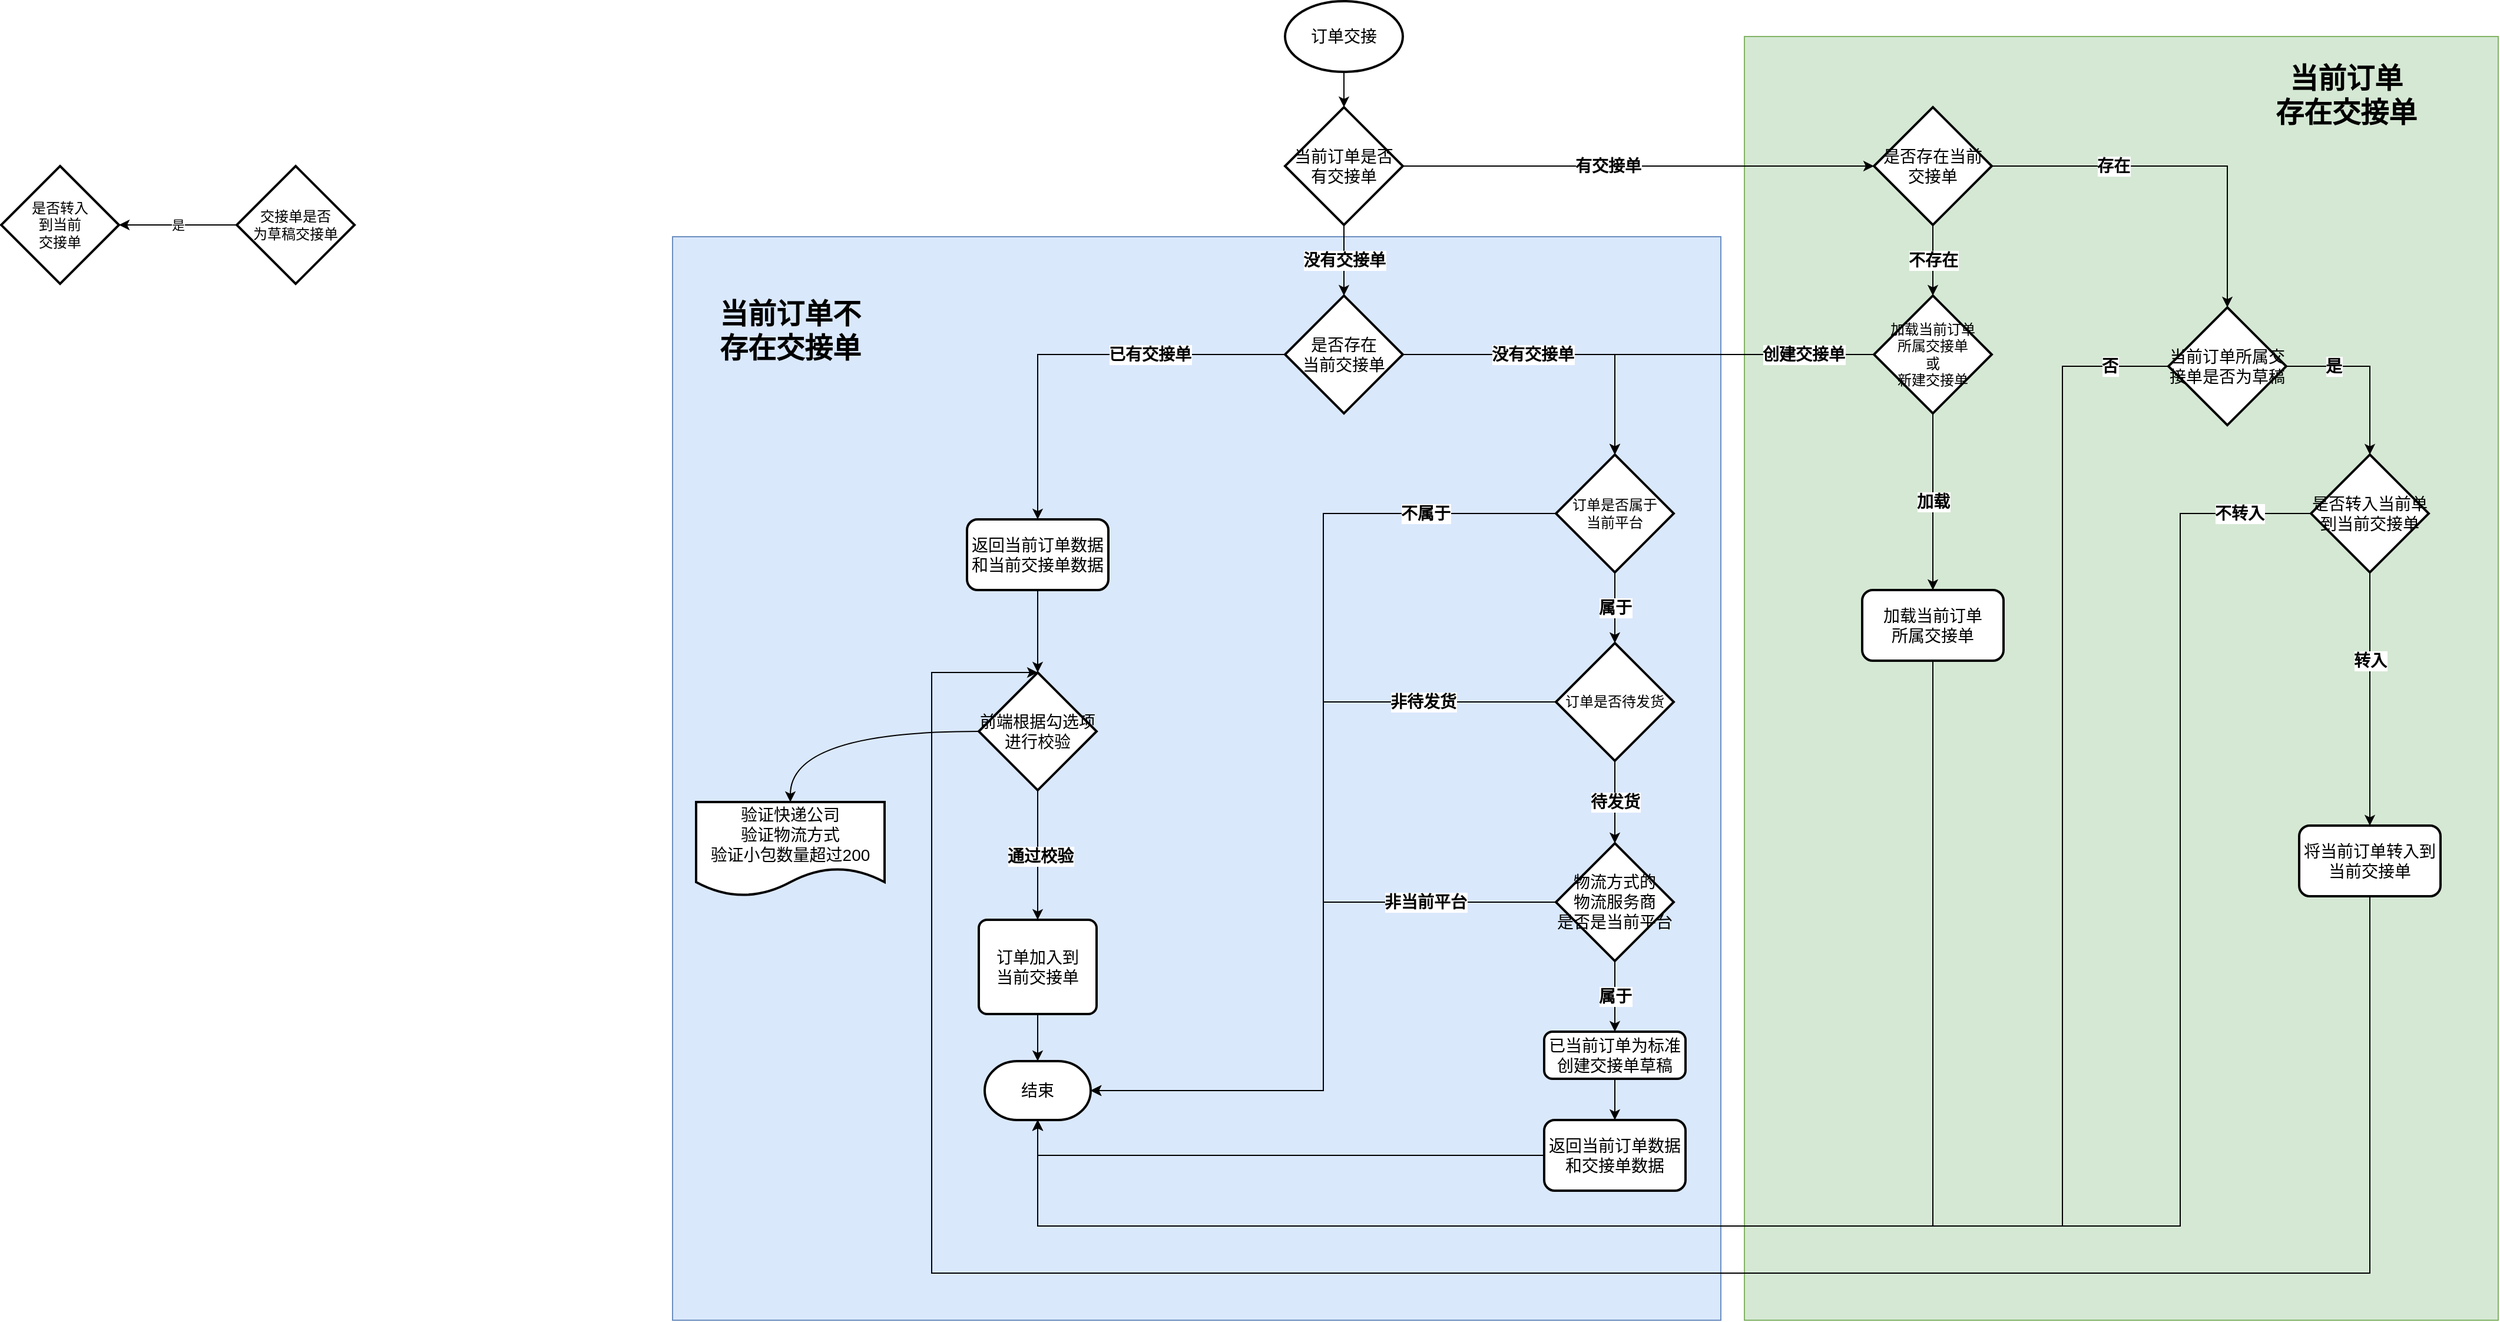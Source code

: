 <mxfile version="21.1.8" type="github">
  <diagram name="第 1 页" id="Zu895qKpGqfJF8_NdcSO">
    <mxGraphModel dx="2261" dy="1925" grid="1" gridSize="10" guides="1" tooltips="1" connect="1" arrows="1" fold="1" page="1" pageScale="1" pageWidth="827" pageHeight="1169" math="0" shadow="0">
      <root>
        <mxCell id="0" />
        <mxCell id="1" parent="0" />
        <mxCell id="1rTdvhS_EnYdTGoQ4SmT-110" value="" style="rounded=0;whiteSpace=wrap;html=1;glass=0;shadow=0;fillColor=#d5e8d4;strokeColor=#82b366;" vertex="1" parent="1">
          <mxGeometry x="760" y="-40" width="640" height="1090" as="geometry" />
        </mxCell>
        <mxCell id="1rTdvhS_EnYdTGoQ4SmT-105" value="" style="rounded=0;whiteSpace=wrap;html=1;fillColor=#dae8fc;strokeColor=#6c8ebf;glass=0;shadow=0;" vertex="1" parent="1">
          <mxGeometry x="-150" y="130" width="890" height="920" as="geometry" />
        </mxCell>
        <mxCell id="1rTdvhS_EnYdTGoQ4SmT-6" value="&lt;b&gt;&lt;font style=&quot;font-size: 14px;&quot;&gt;没有交接单&lt;/font&gt;&lt;/b&gt;" style="edgeStyle=orthogonalEdgeStyle;rounded=0;orthogonalLoop=1;jettySize=auto;html=1;" edge="1" parent="1" source="1rTdvhS_EnYdTGoQ4SmT-2" target="1rTdvhS_EnYdTGoQ4SmT-7">
          <mxGeometry x="-0.17" relative="1" as="geometry">
            <mxPoint x="590" y="300" as="targetPoint" />
            <Array as="points">
              <mxPoint x="650" y="230" />
            </Array>
            <mxPoint as="offset" />
          </mxGeometry>
        </mxCell>
        <mxCell id="1rTdvhS_EnYdTGoQ4SmT-25" value="" style="edgeStyle=orthogonalEdgeStyle;rounded=0;orthogonalLoop=1;jettySize=auto;html=1;" edge="1" parent="1" source="1rTdvhS_EnYdTGoQ4SmT-2" target="1rTdvhS_EnYdTGoQ4SmT-24">
          <mxGeometry relative="1" as="geometry" />
        </mxCell>
        <mxCell id="1rTdvhS_EnYdTGoQ4SmT-26" value="&lt;b&gt;&lt;font style=&quot;font-size: 14px;&quot;&gt;已有交接单&lt;/font&gt;&lt;/b&gt;" style="edgeLabel;html=1;align=center;verticalAlign=middle;resizable=0;points=[];" vertex="1" connectable="0" parent="1rTdvhS_EnYdTGoQ4SmT-25">
          <mxGeometry x="-0.1" y="1" relative="1" as="geometry">
            <mxPoint x="42" y="-1" as="offset" />
          </mxGeometry>
        </mxCell>
        <mxCell id="1rTdvhS_EnYdTGoQ4SmT-2" value="&lt;span style=&quot;font-size: 14px;&quot;&gt;是否存在&lt;br&gt;当前交接单&lt;/span&gt;" style="strokeWidth=2;html=1;shape=mxgraph.flowchart.decision;whiteSpace=wrap;" vertex="1" parent="1">
          <mxGeometry x="370" y="180" width="100" height="100" as="geometry" />
        </mxCell>
        <mxCell id="1rTdvhS_EnYdTGoQ4SmT-10" value="&lt;font style=&quot;font-size: 14px;&quot;&gt;&lt;b&gt;属于&lt;/b&gt;&lt;/font&gt;" style="edgeStyle=orthogonalEdgeStyle;rounded=0;orthogonalLoop=1;jettySize=auto;html=1;" edge="1" parent="1" source="1rTdvhS_EnYdTGoQ4SmT-7" target="1rTdvhS_EnYdTGoQ4SmT-9">
          <mxGeometry relative="1" as="geometry">
            <mxPoint as="offset" />
          </mxGeometry>
        </mxCell>
        <mxCell id="1rTdvhS_EnYdTGoQ4SmT-15" style="edgeStyle=orthogonalEdgeStyle;rounded=0;orthogonalLoop=1;jettySize=auto;html=1;entryX=1;entryY=0.5;entryDx=0;entryDy=0;entryPerimeter=0;" edge="1" parent="1" source="1rTdvhS_EnYdTGoQ4SmT-7" target="1rTdvhS_EnYdTGoQ4SmT-8">
          <mxGeometry relative="1" as="geometry" />
        </mxCell>
        <mxCell id="1rTdvhS_EnYdTGoQ4SmT-18" value="&lt;b&gt;&lt;font style=&quot;font-size: 14px;&quot;&gt;不属于&lt;/font&gt;&lt;/b&gt;" style="edgeLabel;html=1;align=center;verticalAlign=middle;resizable=0;points=[];" vertex="1" connectable="0" parent="1rTdvhS_EnYdTGoQ4SmT-15">
          <mxGeometry x="-0.81" y="-1" relative="1" as="geometry">
            <mxPoint x="-27" y="1" as="offset" />
          </mxGeometry>
        </mxCell>
        <mxCell id="1rTdvhS_EnYdTGoQ4SmT-7" value="订单是否属于&lt;br&gt;当前平台" style="strokeWidth=2;html=1;shape=mxgraph.flowchart.decision;whiteSpace=wrap;" vertex="1" parent="1">
          <mxGeometry x="600" y="315" width="100" height="100" as="geometry" />
        </mxCell>
        <mxCell id="1rTdvhS_EnYdTGoQ4SmT-8" value="&lt;font style=&quot;font-size: 14px;&quot;&gt;结束&lt;/font&gt;" style="strokeWidth=2;html=1;shape=mxgraph.flowchart.terminator;whiteSpace=wrap;" vertex="1" parent="1">
          <mxGeometry x="115" y="830" width="90" height="50" as="geometry" />
        </mxCell>
        <mxCell id="1rTdvhS_EnYdTGoQ4SmT-12" value="&lt;font style=&quot;font-size: 14px;&quot;&gt;&lt;b&gt;待发货&lt;/b&gt;&lt;/font&gt;" style="edgeStyle=orthogonalEdgeStyle;rounded=0;orthogonalLoop=1;jettySize=auto;html=1;" edge="1" parent="1" source="1rTdvhS_EnYdTGoQ4SmT-9" target="1rTdvhS_EnYdTGoQ4SmT-11">
          <mxGeometry relative="1" as="geometry" />
        </mxCell>
        <mxCell id="1rTdvhS_EnYdTGoQ4SmT-16" style="edgeStyle=orthogonalEdgeStyle;rounded=0;orthogonalLoop=1;jettySize=auto;html=1;entryX=1;entryY=0.5;entryDx=0;entryDy=0;entryPerimeter=0;" edge="1" parent="1" source="1rTdvhS_EnYdTGoQ4SmT-9" target="1rTdvhS_EnYdTGoQ4SmT-8">
          <mxGeometry relative="1" as="geometry" />
        </mxCell>
        <mxCell id="1rTdvhS_EnYdTGoQ4SmT-19" value="&lt;font style=&quot;font-size: 14px;&quot;&gt;&lt;b&gt;非待发货&lt;/b&gt;&lt;/font&gt;" style="edgeLabel;html=1;align=center;verticalAlign=middle;resizable=0;points=[];" vertex="1" connectable="0" parent="1rTdvhS_EnYdTGoQ4SmT-16">
          <mxGeometry x="-0.721" relative="1" as="geometry">
            <mxPoint x="-12" as="offset" />
          </mxGeometry>
        </mxCell>
        <mxCell id="1rTdvhS_EnYdTGoQ4SmT-9" value="订单是否待发货" style="strokeWidth=2;html=1;shape=mxgraph.flowchart.decision;whiteSpace=wrap;" vertex="1" parent="1">
          <mxGeometry x="600" y="475" width="100" height="100" as="geometry" />
        </mxCell>
        <mxCell id="1rTdvhS_EnYdTGoQ4SmT-14" value="&lt;font style=&quot;font-size: 14px;&quot;&gt;&lt;b&gt;属于&lt;/b&gt;&lt;/font&gt;" style="edgeStyle=orthogonalEdgeStyle;rounded=0;orthogonalLoop=1;jettySize=auto;html=1;" edge="1" parent="1" source="1rTdvhS_EnYdTGoQ4SmT-11" target="1rTdvhS_EnYdTGoQ4SmT-13">
          <mxGeometry relative="1" as="geometry">
            <Array as="points">
              <mxPoint x="650" y="765" />
              <mxPoint x="650" y="765" />
            </Array>
          </mxGeometry>
        </mxCell>
        <mxCell id="1rTdvhS_EnYdTGoQ4SmT-17" style="edgeStyle=orthogonalEdgeStyle;rounded=0;orthogonalLoop=1;jettySize=auto;html=1;entryX=1;entryY=0.5;entryDx=0;entryDy=0;entryPerimeter=0;" edge="1" parent="1" source="1rTdvhS_EnYdTGoQ4SmT-11" target="1rTdvhS_EnYdTGoQ4SmT-8">
          <mxGeometry relative="1" as="geometry" />
        </mxCell>
        <mxCell id="1rTdvhS_EnYdTGoQ4SmT-20" value="&lt;b&gt;&lt;font style=&quot;font-size: 14px;&quot;&gt;非当前平台&lt;/font&gt;&lt;/b&gt;" style="edgeLabel;html=1;align=center;verticalAlign=middle;resizable=0;points=[];" vertex="1" connectable="0" parent="1rTdvhS_EnYdTGoQ4SmT-17">
          <mxGeometry x="-0.665" y="3" relative="1" as="geometry">
            <mxPoint x="-18" y="-3" as="offset" />
          </mxGeometry>
        </mxCell>
        <mxCell id="1rTdvhS_EnYdTGoQ4SmT-11" value="&lt;font style=&quot;font-size: 14px;&quot;&gt;物流方式的&lt;br&gt;物流服务商&lt;br&gt;是否是当前平台&lt;/font&gt;" style="strokeWidth=2;html=1;shape=mxgraph.flowchart.decision;whiteSpace=wrap;" vertex="1" parent="1">
          <mxGeometry x="600" y="645" width="100" height="100" as="geometry" />
        </mxCell>
        <mxCell id="1rTdvhS_EnYdTGoQ4SmT-29" style="edgeStyle=orthogonalEdgeStyle;rounded=0;orthogonalLoop=1;jettySize=auto;html=1;" edge="1" parent="1" source="1rTdvhS_EnYdTGoQ4SmT-13" target="1rTdvhS_EnYdTGoQ4SmT-28">
          <mxGeometry relative="1" as="geometry" />
        </mxCell>
        <mxCell id="1rTdvhS_EnYdTGoQ4SmT-13" value="&lt;font style=&quot;font-size: 14px;&quot;&gt;已当前订单为标准创建交接单草稿&lt;/font&gt;" style="rounded=1;whiteSpace=wrap;html=1;absoluteArcSize=1;arcSize=14;strokeWidth=2;" vertex="1" parent="1">
          <mxGeometry x="590" y="805" width="120" height="40" as="geometry" />
        </mxCell>
        <mxCell id="1rTdvhS_EnYdTGoQ4SmT-75" style="edgeStyle=orthogonalEdgeStyle;rounded=0;orthogonalLoop=1;jettySize=auto;html=1;" edge="1" parent="1" source="1rTdvhS_EnYdTGoQ4SmT-24" target="1rTdvhS_EnYdTGoQ4SmT-37">
          <mxGeometry relative="1" as="geometry" />
        </mxCell>
        <mxCell id="1rTdvhS_EnYdTGoQ4SmT-24" value="&lt;font style=&quot;font-size: 14px;&quot;&gt;返回当前订单数据&lt;br&gt;和当前交接单数据&lt;/font&gt;" style="rounded=1;whiteSpace=wrap;html=1;strokeWidth=2;" vertex="1" parent="1">
          <mxGeometry x="100" y="370" width="120" height="60" as="geometry" />
        </mxCell>
        <mxCell id="1rTdvhS_EnYdTGoQ4SmT-34" style="edgeStyle=orthogonalEdgeStyle;rounded=0;orthogonalLoop=1;jettySize=auto;html=1;entryX=0.5;entryY=1;entryDx=0;entryDy=0;entryPerimeter=0;exitX=0;exitY=0.5;exitDx=0;exitDy=0;" edge="1" parent="1" source="1rTdvhS_EnYdTGoQ4SmT-28" target="1rTdvhS_EnYdTGoQ4SmT-8">
          <mxGeometry relative="1" as="geometry" />
        </mxCell>
        <mxCell id="1rTdvhS_EnYdTGoQ4SmT-28" value="&lt;font style=&quot;font-size: 14px;&quot;&gt;返回当前订单数据&lt;br&gt;和交接单数据&lt;/font&gt;" style="rounded=1;whiteSpace=wrap;html=1;strokeWidth=2;" vertex="1" parent="1">
          <mxGeometry x="590" y="880" width="120" height="60" as="geometry" />
        </mxCell>
        <mxCell id="1rTdvhS_EnYdTGoQ4SmT-42" value="" style="edgeStyle=orthogonalEdgeStyle;rounded=0;orthogonalLoop=1;jettySize=auto;html=1;entryX=0.5;entryY=0;entryDx=0;entryDy=0;" edge="1" parent="1" source="1rTdvhS_EnYdTGoQ4SmT-37" target="1rTdvhS_EnYdTGoQ4SmT-46">
          <mxGeometry relative="1" as="geometry">
            <mxPoint x="-20" y="490" as="targetPoint" />
          </mxGeometry>
        </mxCell>
        <mxCell id="1rTdvhS_EnYdTGoQ4SmT-43" value="&lt;b&gt;&lt;font style=&quot;font-size: 14px;&quot;&gt;通过校验&lt;/font&gt;&lt;/b&gt;" style="edgeLabel;html=1;align=center;verticalAlign=middle;resizable=0;points=[];" vertex="1" connectable="0" parent="1rTdvhS_EnYdTGoQ4SmT-42">
          <mxGeometry x="0.215" relative="1" as="geometry">
            <mxPoint x="2" y="-11" as="offset" />
          </mxGeometry>
        </mxCell>
        <mxCell id="1rTdvhS_EnYdTGoQ4SmT-49" value="" style="edgeStyle=orthogonalEdgeStyle;orthogonalLoop=1;jettySize=auto;html=1;curved=1;" edge="1" parent="1" source="1rTdvhS_EnYdTGoQ4SmT-37" target="1rTdvhS_EnYdTGoQ4SmT-48">
          <mxGeometry relative="1" as="geometry" />
        </mxCell>
        <mxCell id="1rTdvhS_EnYdTGoQ4SmT-37" value="&lt;font style=&quot;font-size: 14px;&quot;&gt;前端根据勾选项&lt;br style=&quot;border-color: var(--border-color);&quot;&gt;进行校验&lt;/font&gt;" style="strokeWidth=2;html=1;shape=mxgraph.flowchart.decision;whiteSpace=wrap;" vertex="1" parent="1">
          <mxGeometry x="110" y="500" width="100" height="100" as="geometry" />
        </mxCell>
        <mxCell id="1rTdvhS_EnYdTGoQ4SmT-47" style="edgeStyle=orthogonalEdgeStyle;rounded=0;orthogonalLoop=1;jettySize=auto;html=1;" edge="1" parent="1" source="1rTdvhS_EnYdTGoQ4SmT-46" target="1rTdvhS_EnYdTGoQ4SmT-8">
          <mxGeometry relative="1" as="geometry" />
        </mxCell>
        <mxCell id="1rTdvhS_EnYdTGoQ4SmT-46" value="&lt;font style=&quot;font-size: 14px;&quot;&gt;订单加入到&lt;br&gt;当前交接单&lt;/font&gt;" style="rounded=1;whiteSpace=wrap;html=1;absoluteArcSize=1;arcSize=14;strokeWidth=2;" vertex="1" parent="1">
          <mxGeometry x="110" y="710" width="100" height="80" as="geometry" />
        </mxCell>
        <mxCell id="1rTdvhS_EnYdTGoQ4SmT-48" value="&lt;font style=&quot;font-size: 14px;&quot;&gt;验证快递公司&lt;br&gt;验证物流方式&lt;br&gt;验证小包数量超过200&lt;/font&gt;" style="shape=document;whiteSpace=wrap;html=1;boundedLbl=1;strokeWidth=2;" vertex="1" parent="1">
          <mxGeometry x="-130" y="610" width="160" height="80" as="geometry" />
        </mxCell>
        <mxCell id="1rTdvhS_EnYdTGoQ4SmT-81" style="edgeStyle=orthogonalEdgeStyle;rounded=0;orthogonalLoop=1;jettySize=auto;html=1;entryX=0;entryY=0.5;entryDx=0;entryDy=0;entryPerimeter=0;" edge="1" parent="1" source="1rTdvhS_EnYdTGoQ4SmT-66" target="1rTdvhS_EnYdTGoQ4SmT-76">
          <mxGeometry relative="1" as="geometry" />
        </mxCell>
        <mxCell id="1rTdvhS_EnYdTGoQ4SmT-82" value="&lt;font style=&quot;font-size: 14px;&quot;&gt;&lt;b&gt;有交接单&lt;/b&gt;&lt;/font&gt;" style="edgeLabel;html=1;align=center;verticalAlign=middle;resizable=0;points=[];" vertex="1" connectable="0" parent="1rTdvhS_EnYdTGoQ4SmT-81">
          <mxGeometry x="-0.13" y="1" relative="1" as="geometry">
            <mxPoint y="1" as="offset" />
          </mxGeometry>
        </mxCell>
        <mxCell id="1rTdvhS_EnYdTGoQ4SmT-103" value="&lt;b&gt;&lt;font style=&quot;font-size: 14px;&quot;&gt;没有交接单&lt;/font&gt;&lt;/b&gt;" style="edgeStyle=orthogonalEdgeStyle;rounded=0;orthogonalLoop=1;jettySize=auto;html=1;entryX=0.5;entryY=0;entryDx=0;entryDy=0;entryPerimeter=0;" edge="1" parent="1" source="1rTdvhS_EnYdTGoQ4SmT-66" target="1rTdvhS_EnYdTGoQ4SmT-2">
          <mxGeometry relative="1" as="geometry" />
        </mxCell>
        <mxCell id="1rTdvhS_EnYdTGoQ4SmT-66" value="&lt;font style=&quot;font-size: 14px;&quot;&gt;当前订单是否&lt;br&gt;有交接单&lt;/font&gt;" style="strokeWidth=2;html=1;shape=mxgraph.flowchart.decision;whiteSpace=wrap;" vertex="1" parent="1">
          <mxGeometry x="370" y="20" width="100" height="100" as="geometry" />
        </mxCell>
        <mxCell id="1rTdvhS_EnYdTGoQ4SmT-70" value="是" style="edgeStyle=orthogonalEdgeStyle;rounded=0;orthogonalLoop=1;jettySize=auto;html=1;" edge="1" parent="1" source="1rTdvhS_EnYdTGoQ4SmT-67" target="1rTdvhS_EnYdTGoQ4SmT-69">
          <mxGeometry relative="1" as="geometry" />
        </mxCell>
        <mxCell id="1rTdvhS_EnYdTGoQ4SmT-67" value="交接单是否&lt;br&gt;为草稿交接单" style="strokeWidth=2;html=1;shape=mxgraph.flowchart.decision;whiteSpace=wrap;" vertex="1" parent="1">
          <mxGeometry x="-520" y="70" width="100" height="100" as="geometry" />
        </mxCell>
        <mxCell id="1rTdvhS_EnYdTGoQ4SmT-69" value="是否转入&lt;br&gt;到当前&lt;br&gt;交接单" style="strokeWidth=2;html=1;shape=mxgraph.flowchart.decision;whiteSpace=wrap;" vertex="1" parent="1">
          <mxGeometry x="-720" y="70" width="100" height="100" as="geometry" />
        </mxCell>
        <mxCell id="1rTdvhS_EnYdTGoQ4SmT-78" value="&lt;b&gt;&lt;font style=&quot;font-size: 14px;&quot;&gt;不存在&lt;/font&gt;&lt;/b&gt;" style="edgeStyle=orthogonalEdgeStyle;rounded=0;orthogonalLoop=1;jettySize=auto;html=1;" edge="1" parent="1" source="1rTdvhS_EnYdTGoQ4SmT-76" target="1rTdvhS_EnYdTGoQ4SmT-77">
          <mxGeometry relative="1" as="geometry" />
        </mxCell>
        <mxCell id="1rTdvhS_EnYdTGoQ4SmT-85" value="&lt;font style=&quot;font-size: 14px;&quot;&gt;&lt;b&gt;存在&lt;/b&gt;&lt;/font&gt;" style="edgeStyle=orthogonalEdgeStyle;rounded=0;orthogonalLoop=1;jettySize=auto;html=1;" edge="1" parent="1" source="1rTdvhS_EnYdTGoQ4SmT-76" target="1rTdvhS_EnYdTGoQ4SmT-86">
          <mxGeometry x="-0.36" relative="1" as="geometry">
            <mxPoint x="1050" y="70" as="targetPoint" />
            <mxPoint as="offset" />
          </mxGeometry>
        </mxCell>
        <mxCell id="1rTdvhS_EnYdTGoQ4SmT-76" value="&lt;font style=&quot;font-size: 14px;&quot;&gt;是否存在当前&lt;br&gt;交接单&lt;/font&gt;" style="strokeWidth=2;html=1;shape=mxgraph.flowchart.decision;whiteSpace=wrap;" vertex="1" parent="1">
          <mxGeometry x="870" y="20" width="100" height="100" as="geometry" />
        </mxCell>
        <mxCell id="1rTdvhS_EnYdTGoQ4SmT-80" value="&lt;font style=&quot;font-size: 14px;&quot;&gt;&lt;b&gt;加载&lt;/b&gt;&lt;/font&gt;" style="edgeStyle=orthogonalEdgeStyle;rounded=0;orthogonalLoop=1;jettySize=auto;html=1;" edge="1" parent="1" source="1rTdvhS_EnYdTGoQ4SmT-77" target="1rTdvhS_EnYdTGoQ4SmT-79">
          <mxGeometry relative="1" as="geometry" />
        </mxCell>
        <mxCell id="1rTdvhS_EnYdTGoQ4SmT-83" value="&lt;b&gt;&lt;font style=&quot;font-size: 14px;&quot;&gt;创建交接单&lt;/font&gt;&lt;/b&gt;" style="edgeStyle=orthogonalEdgeStyle;rounded=0;orthogonalLoop=1;jettySize=auto;html=1;entryX=0.5;entryY=0;entryDx=0;entryDy=0;entryPerimeter=0;" edge="1" parent="1" source="1rTdvhS_EnYdTGoQ4SmT-77" target="1rTdvhS_EnYdTGoQ4SmT-7">
          <mxGeometry x="-0.607" relative="1" as="geometry">
            <Array as="points">
              <mxPoint x="650" y="230" />
            </Array>
            <mxPoint as="offset" />
          </mxGeometry>
        </mxCell>
        <mxCell id="1rTdvhS_EnYdTGoQ4SmT-77" value="加载当前订单&lt;br&gt;所属交接单&lt;br&gt;或&lt;br&gt;新建交接单" style="strokeWidth=2;html=1;shape=mxgraph.flowchart.decision;whiteSpace=wrap;" vertex="1" parent="1">
          <mxGeometry x="870" y="180" width="100" height="100" as="geometry" />
        </mxCell>
        <mxCell id="1rTdvhS_EnYdTGoQ4SmT-89" style="edgeStyle=orthogonalEdgeStyle;rounded=0;orthogonalLoop=1;jettySize=auto;html=1;entryX=0.5;entryY=1;entryDx=0;entryDy=0;entryPerimeter=0;" edge="1" parent="1" source="1rTdvhS_EnYdTGoQ4SmT-79" target="1rTdvhS_EnYdTGoQ4SmT-8">
          <mxGeometry relative="1" as="geometry">
            <Array as="points">
              <mxPoint x="920" y="970" />
              <mxPoint x="160" y="970" />
            </Array>
          </mxGeometry>
        </mxCell>
        <mxCell id="1rTdvhS_EnYdTGoQ4SmT-79" value="&lt;font style=&quot;font-size: 14px;&quot;&gt;加载当前订单&lt;br&gt;所属交接单&lt;/font&gt;" style="rounded=1;whiteSpace=wrap;html=1;strokeWidth=2;" vertex="1" parent="1">
          <mxGeometry x="860" y="430" width="120" height="60" as="geometry" />
        </mxCell>
        <mxCell id="1rTdvhS_EnYdTGoQ4SmT-88" value="&lt;font style=&quot;font-size: 14px;&quot;&gt;&lt;b&gt;是&lt;/b&gt;&lt;/font&gt;" style="edgeStyle=orthogonalEdgeStyle;rounded=0;orthogonalLoop=1;jettySize=auto;html=1;exitX=1;exitY=0.5;exitDx=0;exitDy=0;exitPerimeter=0;" edge="1" parent="1" source="1rTdvhS_EnYdTGoQ4SmT-86" target="1rTdvhS_EnYdTGoQ4SmT-87">
          <mxGeometry x="-0.46" relative="1" as="geometry">
            <mxPoint as="offset" />
          </mxGeometry>
        </mxCell>
        <mxCell id="1rTdvhS_EnYdTGoQ4SmT-90" style="edgeStyle=orthogonalEdgeStyle;rounded=0;orthogonalLoop=1;jettySize=auto;html=1;entryX=0.5;entryY=1;entryDx=0;entryDy=0;entryPerimeter=0;" edge="1" parent="1" source="1rTdvhS_EnYdTGoQ4SmT-86" target="1rTdvhS_EnYdTGoQ4SmT-8">
          <mxGeometry relative="1" as="geometry">
            <Array as="points">
              <mxPoint x="1030" y="240" />
              <mxPoint x="1030" y="970" />
              <mxPoint x="160" y="970" />
            </Array>
          </mxGeometry>
        </mxCell>
        <mxCell id="1rTdvhS_EnYdTGoQ4SmT-91" value="&lt;b&gt;&lt;font style=&quot;font-size: 14px;&quot;&gt;否&lt;/font&gt;&lt;/b&gt;" style="edgeLabel;html=1;align=center;verticalAlign=middle;resizable=0;points=[];" vertex="1" connectable="0" parent="1rTdvhS_EnYdTGoQ4SmT-90">
          <mxGeometry x="-0.936" y="-3" relative="1" as="geometry">
            <mxPoint x="7" y="3" as="offset" />
          </mxGeometry>
        </mxCell>
        <mxCell id="1rTdvhS_EnYdTGoQ4SmT-86" value="&lt;font style=&quot;font-size: 14px;&quot;&gt;当前订单所属交接单是否为草稿&lt;/font&gt;" style="strokeWidth=2;html=1;shape=mxgraph.flowchart.decision;whiteSpace=wrap;" vertex="1" parent="1">
          <mxGeometry x="1120" y="190" width="100" height="100" as="geometry" />
        </mxCell>
        <mxCell id="1rTdvhS_EnYdTGoQ4SmT-92" style="edgeStyle=orthogonalEdgeStyle;rounded=0;orthogonalLoop=1;jettySize=auto;html=1;entryX=0.5;entryY=1;entryDx=0;entryDy=0;entryPerimeter=0;exitX=0;exitY=0.5;exitDx=0;exitDy=0;exitPerimeter=0;" edge="1" parent="1" source="1rTdvhS_EnYdTGoQ4SmT-87" target="1rTdvhS_EnYdTGoQ4SmT-8">
          <mxGeometry relative="1" as="geometry">
            <Array as="points">
              <mxPoint x="1130" y="365" />
              <mxPoint x="1130" y="970" />
              <mxPoint x="160" y="970" />
            </Array>
          </mxGeometry>
        </mxCell>
        <mxCell id="1rTdvhS_EnYdTGoQ4SmT-93" value="&lt;b&gt;&lt;font style=&quot;font-size: 14px;&quot;&gt;不转入&lt;/font&gt;&lt;/b&gt;" style="edgeLabel;html=1;align=center;verticalAlign=middle;resizable=0;points=[];" vertex="1" connectable="0" parent="1rTdvhS_EnYdTGoQ4SmT-92">
          <mxGeometry x="-0.913" relative="1" as="geometry">
            <mxPoint x="16" as="offset" />
          </mxGeometry>
        </mxCell>
        <mxCell id="1rTdvhS_EnYdTGoQ4SmT-96" value="" style="edgeStyle=orthogonalEdgeStyle;rounded=0;orthogonalLoop=1;jettySize=auto;html=1;" edge="1" parent="1" source="1rTdvhS_EnYdTGoQ4SmT-87" target="1rTdvhS_EnYdTGoQ4SmT-95">
          <mxGeometry relative="1" as="geometry" />
        </mxCell>
        <mxCell id="1rTdvhS_EnYdTGoQ4SmT-97" value="&lt;font style=&quot;font-size: 14px;&quot;&gt;&lt;b&gt;转入&lt;/b&gt;&lt;/font&gt;" style="edgeLabel;html=1;align=center;verticalAlign=middle;resizable=0;points=[];" vertex="1" connectable="0" parent="1rTdvhS_EnYdTGoQ4SmT-96">
          <mxGeometry x="-0.263" y="-1" relative="1" as="geometry">
            <mxPoint x="1" y="-4" as="offset" />
          </mxGeometry>
        </mxCell>
        <mxCell id="1rTdvhS_EnYdTGoQ4SmT-87" value="&lt;font style=&quot;font-size: 14px;&quot;&gt;是否转入当前单&lt;br&gt;到当前交接单&lt;/font&gt;" style="strokeWidth=2;html=1;shape=mxgraph.flowchart.decision;whiteSpace=wrap;" vertex="1" parent="1">
          <mxGeometry x="1241" y="315" width="100" height="100" as="geometry" />
        </mxCell>
        <mxCell id="1rTdvhS_EnYdTGoQ4SmT-98" style="edgeStyle=orthogonalEdgeStyle;rounded=0;orthogonalLoop=1;jettySize=auto;html=1;entryX=0.5;entryY=0;entryDx=0;entryDy=0;entryPerimeter=0;" edge="1" parent="1" source="1rTdvhS_EnYdTGoQ4SmT-95" target="1rTdvhS_EnYdTGoQ4SmT-37">
          <mxGeometry relative="1" as="geometry">
            <Array as="points">
              <mxPoint x="1291" y="1010" />
              <mxPoint x="70" y="1010" />
              <mxPoint x="70" y="500" />
            </Array>
          </mxGeometry>
        </mxCell>
        <mxCell id="1rTdvhS_EnYdTGoQ4SmT-95" value="&lt;font style=&quot;font-size: 14px;&quot;&gt;将当前订单转入到&lt;br&gt;当前交接单&lt;/font&gt;" style="rounded=1;whiteSpace=wrap;html=1;strokeWidth=2;" vertex="1" parent="1">
          <mxGeometry x="1231" y="630" width="120" height="60" as="geometry" />
        </mxCell>
        <mxCell id="1rTdvhS_EnYdTGoQ4SmT-100" style="edgeStyle=orthogonalEdgeStyle;rounded=0;orthogonalLoop=1;jettySize=auto;html=1;entryX=0.5;entryY=0;entryDx=0;entryDy=0;entryPerimeter=0;" edge="1" parent="1" source="1rTdvhS_EnYdTGoQ4SmT-99" target="1rTdvhS_EnYdTGoQ4SmT-66">
          <mxGeometry relative="1" as="geometry" />
        </mxCell>
        <mxCell id="1rTdvhS_EnYdTGoQ4SmT-99" value="&lt;font style=&quot;font-size: 14px;&quot;&gt;订单交接&lt;/font&gt;" style="strokeWidth=2;html=1;shape=mxgraph.flowchart.start_1;whiteSpace=wrap;" vertex="1" parent="1">
          <mxGeometry x="370" y="-70" width="100" height="60" as="geometry" />
        </mxCell>
        <mxCell id="1rTdvhS_EnYdTGoQ4SmT-106" value="&lt;font style=&quot;font-size: 24px;&quot;&gt;&lt;b&gt;当前订单不存在交接单&lt;/b&gt;&lt;/font&gt;" style="text;html=1;strokeColor=none;fillColor=none;align=center;verticalAlign=middle;whiteSpace=wrap;rounded=0;" vertex="1" parent="1">
          <mxGeometry x="-120" y="170" width="140" height="80" as="geometry" />
        </mxCell>
        <mxCell id="1rTdvhS_EnYdTGoQ4SmT-111" value="&lt;font style=&quot;font-size: 24px;&quot;&gt;&lt;b&gt;当前订单&lt;br&gt;存在交接单&lt;/b&gt;&lt;/font&gt;" style="text;html=1;strokeColor=none;fillColor=none;align=center;verticalAlign=middle;whiteSpace=wrap;rounded=0;" vertex="1" parent="1">
          <mxGeometry x="1201" y="-30" width="140" height="80" as="geometry" />
        </mxCell>
      </root>
    </mxGraphModel>
  </diagram>
</mxfile>
